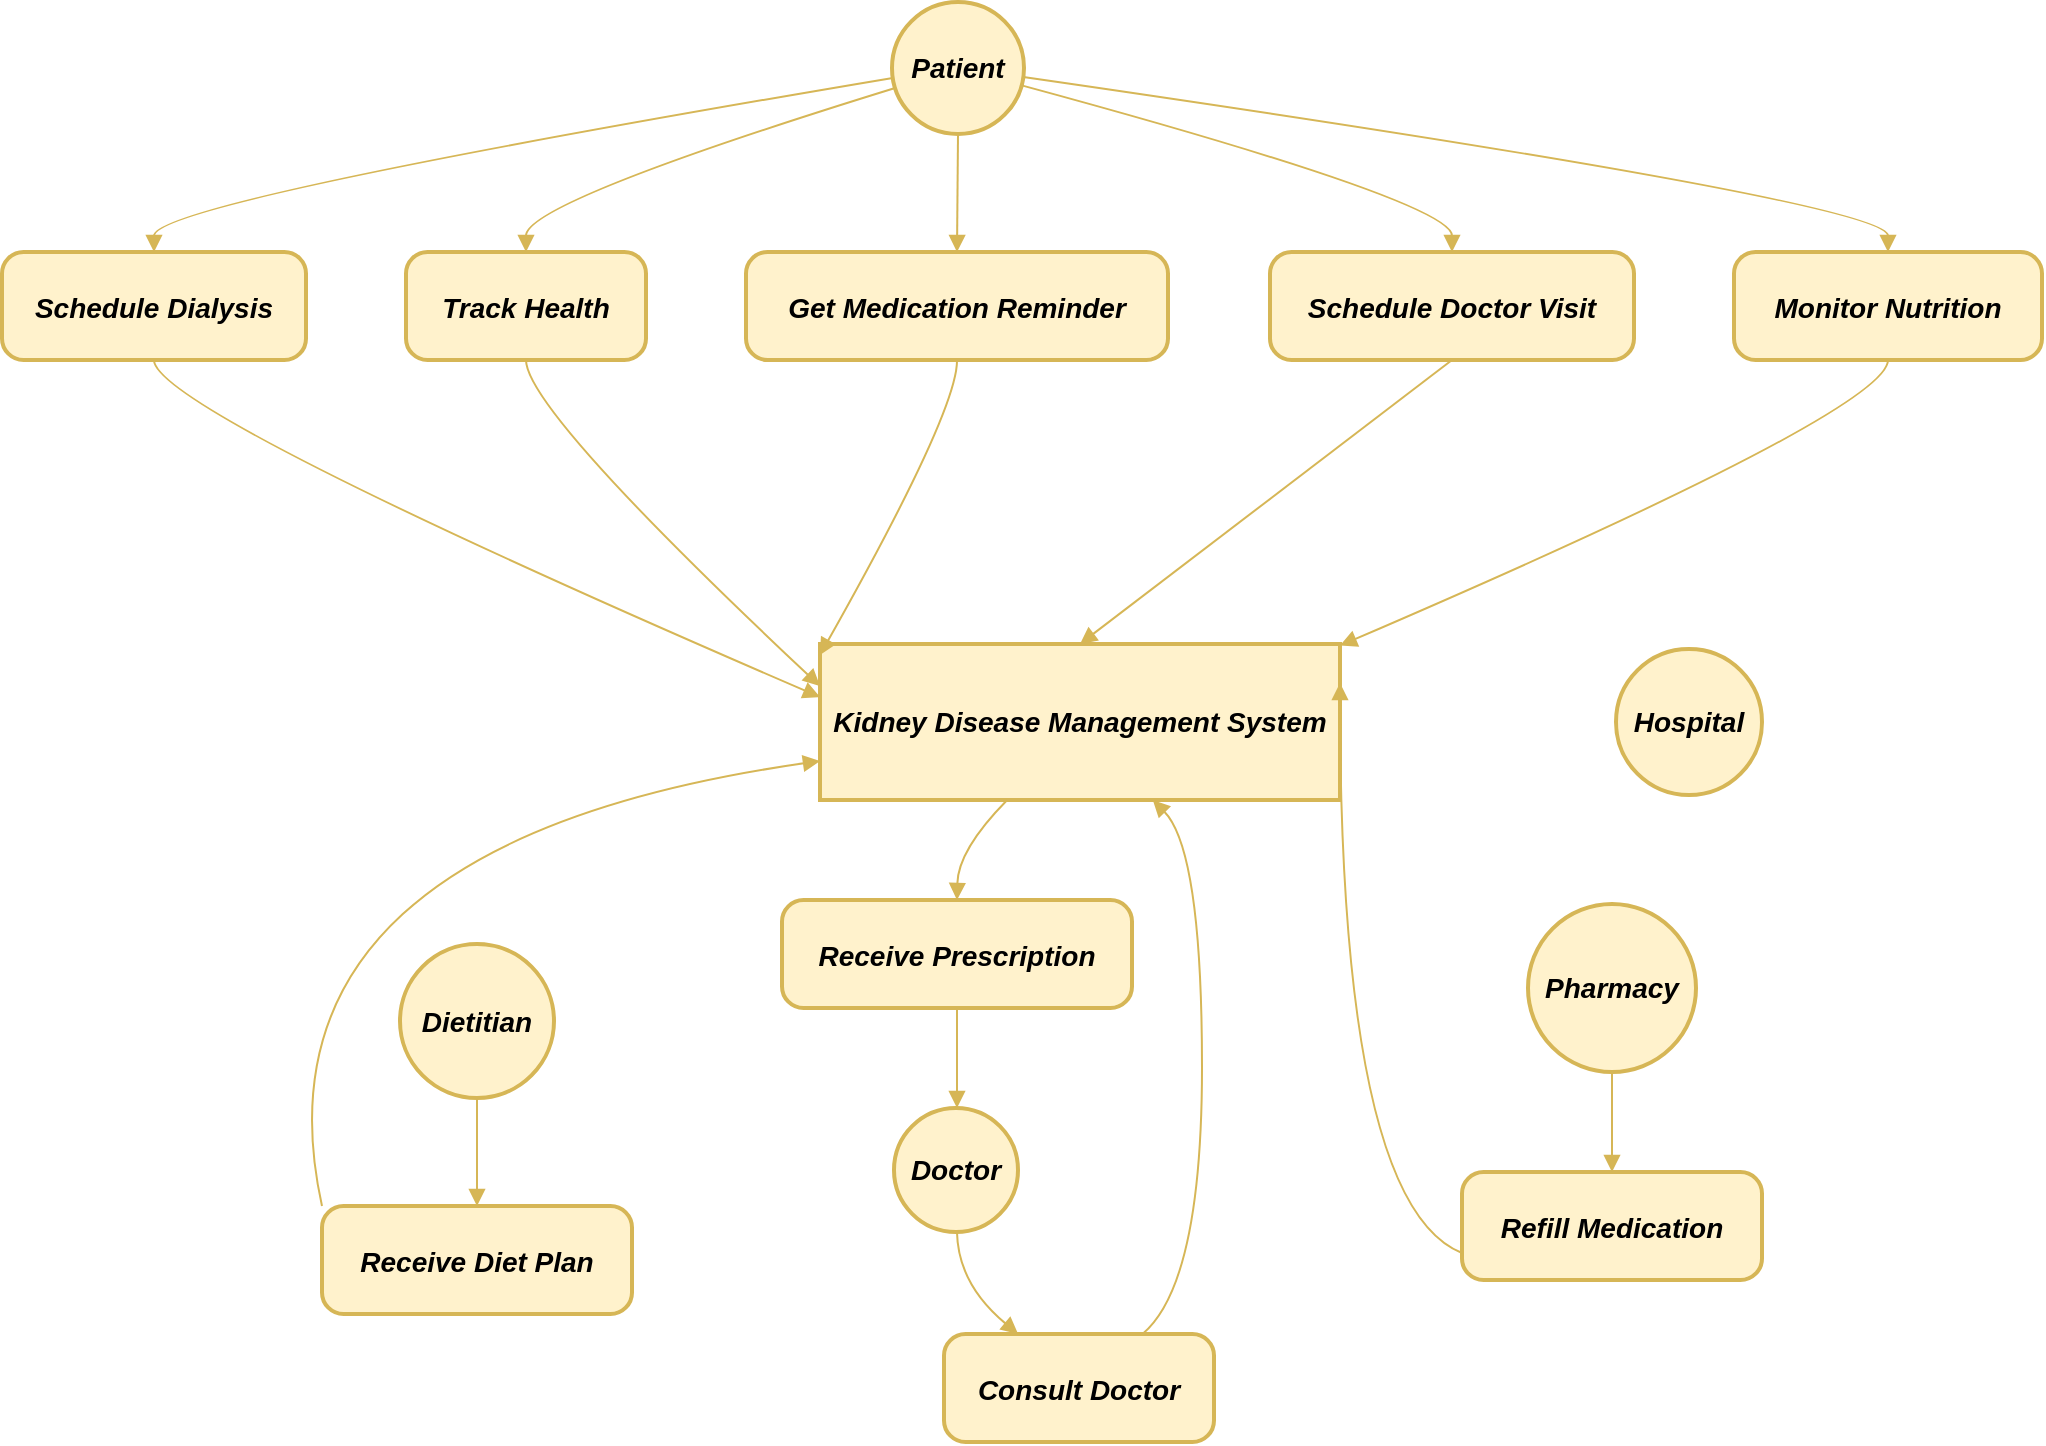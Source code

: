 <mxfile version="26.0.11">
  <diagram name="Page-1" id="SjibjlzIZxsYsudMbu_n">
    <mxGraphModel dx="1520" dy="877" grid="1" gridSize="10" guides="1" tooltips="1" connect="1" arrows="1" fold="1" page="1" pageScale="1" pageWidth="850" pageHeight="1100" math="0" shadow="0">
      <root>
        <mxCell id="0" />
        <mxCell id="1" parent="0" />
        <mxCell id="t0lr79SLwM5e_EB7GIX3-39" value="Patient" style="ellipse;aspect=fixed;strokeWidth=2;whiteSpace=wrap;fillColor=#fff2cc;strokeColor=#d6b656;fontSize=14;fontStyle=3" vertex="1" parent="1">
          <mxGeometry x="465" y="99" width="66" height="66" as="geometry" />
        </mxCell>
        <mxCell id="t0lr79SLwM5e_EB7GIX3-40" value="Doctor" style="ellipse;aspect=fixed;strokeWidth=2;whiteSpace=wrap;fillColor=#fff2cc;strokeColor=#d6b656;fontSize=14;fontStyle=3" vertex="1" parent="1">
          <mxGeometry x="466" y="652" width="62" height="62" as="geometry" />
        </mxCell>
        <mxCell id="t0lr79SLwM5e_EB7GIX3-41" value="Pharmacy" style="ellipse;aspect=fixed;strokeWidth=2;whiteSpace=wrap;fillColor=#fff2cc;strokeColor=#d6b656;fontSize=14;fontStyle=3" vertex="1" parent="1">
          <mxGeometry x="783" y="550" width="84" height="84" as="geometry" />
        </mxCell>
        <mxCell id="t0lr79SLwM5e_EB7GIX3-42" value="Hospital" style="ellipse;aspect=fixed;strokeWidth=2;whiteSpace=wrap;fillColor=#fff2cc;strokeColor=#d6b656;fontSize=14;fontStyle=3" vertex="1" parent="1">
          <mxGeometry x="827" y="422.5" width="73" height="73" as="geometry" />
        </mxCell>
        <mxCell id="t0lr79SLwM5e_EB7GIX3-43" value="Dietitian" style="ellipse;aspect=fixed;strokeWidth=2;whiteSpace=wrap;fillColor=#fff2cc;strokeColor=#d6b656;fontSize=14;fontStyle=3" vertex="1" parent="1">
          <mxGeometry x="219" y="570" width="77" height="77" as="geometry" />
        </mxCell>
        <mxCell id="t0lr79SLwM5e_EB7GIX3-44" value="Kidney Disease Management System" style="whiteSpace=wrap;strokeWidth=2;fillColor=#fff2cc;strokeColor=#d6b656;fontSize=14;fontStyle=3" vertex="1" parent="1">
          <mxGeometry x="429" y="420" width="260" height="78" as="geometry" />
        </mxCell>
        <mxCell id="t0lr79SLwM5e_EB7GIX3-45" value="Schedule Dialysis" style="rounded=1;arcSize=20;strokeWidth=2;fillColor=#fff2cc;strokeColor=#d6b656;fontSize=14;fontStyle=3" vertex="1" parent="1">
          <mxGeometry x="20" y="224" width="152" height="54" as="geometry" />
        </mxCell>
        <mxCell id="t0lr79SLwM5e_EB7GIX3-46" value="Track Health" style="rounded=1;arcSize=20;strokeWidth=2;fillColor=#fff2cc;strokeColor=#d6b656;fontSize=14;fontStyle=3" vertex="1" parent="1">
          <mxGeometry x="222" y="224" width="120" height="54" as="geometry" />
        </mxCell>
        <mxCell id="t0lr79SLwM5e_EB7GIX3-47" value="Get Medication Reminder" style="rounded=1;arcSize=20;strokeWidth=2;fillColor=#fff2cc;strokeColor=#d6b656;fontSize=14;fontStyle=3" vertex="1" parent="1">
          <mxGeometry x="392" y="224" width="211" height="54" as="geometry" />
        </mxCell>
        <mxCell id="t0lr79SLwM5e_EB7GIX3-48" value="Consult Doctor" style="rounded=1;arcSize=20;strokeWidth=2;fillColor=#fff2cc;strokeColor=#d6b656;fontSize=14;fontStyle=3" vertex="1" parent="1">
          <mxGeometry x="491" y="765" width="135" height="54" as="geometry" />
        </mxCell>
        <mxCell id="t0lr79SLwM5e_EB7GIX3-49" value="Receive Prescription" style="rounded=1;arcSize=20;strokeWidth=2;fillColor=#fff2cc;strokeColor=#d6b656;fontSize=14;fontStyle=3" vertex="1" parent="1">
          <mxGeometry x="410" y="548" width="175" height="54" as="geometry" />
        </mxCell>
        <mxCell id="t0lr79SLwM5e_EB7GIX3-50" value="Refill Medication" style="rounded=1;arcSize=20;strokeWidth=2;fillColor=#fff2cc;strokeColor=#d6b656;fontSize=14;fontStyle=3" vertex="1" parent="1">
          <mxGeometry x="750" y="684" width="150" height="54" as="geometry" />
        </mxCell>
        <mxCell id="t0lr79SLwM5e_EB7GIX3-51" value="Receive Diet Plan" style="rounded=1;arcSize=20;strokeWidth=2;fillColor=#fff2cc;strokeColor=#d6b656;fontSize=14;fontStyle=3" vertex="1" parent="1">
          <mxGeometry x="180" y="701" width="155" height="54" as="geometry" />
        </mxCell>
        <mxCell id="t0lr79SLwM5e_EB7GIX3-52" value="Monitor Nutrition" style="rounded=1;arcSize=20;strokeWidth=2;fillColor=#fff2cc;strokeColor=#d6b656;fontSize=14;fontStyle=3" vertex="1" parent="1">
          <mxGeometry x="886" y="224" width="154" height="54" as="geometry" />
        </mxCell>
        <mxCell id="t0lr79SLwM5e_EB7GIX3-53" value="Schedule Doctor Visit" style="rounded=1;arcSize=20;strokeWidth=2;fillColor=#fff2cc;strokeColor=#d6b656;fontSize=14;fontStyle=3" vertex="1" parent="1">
          <mxGeometry x="654" y="224" width="182" height="54" as="geometry" />
        </mxCell>
        <mxCell id="t0lr79SLwM5e_EB7GIX3-54" value="" style="curved=1;startArrow=none;endArrow=block;exitX=0;exitY=0.58;entryX=0.5;entryY=0;rounded=0;fillColor=#fff2cc;strokeColor=#d6b656;fontSize=14;fontStyle=3" edge="1" parent="1" source="t0lr79SLwM5e_EB7GIX3-39" target="t0lr79SLwM5e_EB7GIX3-45">
          <mxGeometry relative="1" as="geometry">
            <Array as="points">
              <mxPoint x="96" y="199" />
            </Array>
          </mxGeometry>
        </mxCell>
        <mxCell id="t0lr79SLwM5e_EB7GIX3-55" value="" style="curved=1;startArrow=none;endArrow=block;exitX=0;exitY=0.66;entryX=0.5;entryY=0;rounded=0;fillColor=#fff2cc;strokeColor=#d6b656;fontSize=14;fontStyle=3" edge="1" parent="1" source="t0lr79SLwM5e_EB7GIX3-39" target="t0lr79SLwM5e_EB7GIX3-46">
          <mxGeometry relative="1" as="geometry">
            <Array as="points">
              <mxPoint x="282" y="199" />
            </Array>
          </mxGeometry>
        </mxCell>
        <mxCell id="t0lr79SLwM5e_EB7GIX3-56" value="" style="curved=1;startArrow=none;endArrow=block;exitX=0.5;exitY=1;entryX=0.5;entryY=0;rounded=0;fillColor=#fff2cc;strokeColor=#d6b656;fontSize=14;fontStyle=3" edge="1" parent="1" source="t0lr79SLwM5e_EB7GIX3-39" target="t0lr79SLwM5e_EB7GIX3-47">
          <mxGeometry relative="1" as="geometry">
            <Array as="points" />
          </mxGeometry>
        </mxCell>
        <mxCell id="t0lr79SLwM5e_EB7GIX3-57" value="" style="curved=1;startArrow=none;endArrow=block;exitX=1;exitY=0.64;entryX=0.5;entryY=0;rounded=0;fillColor=#fff2cc;strokeColor=#d6b656;fontSize=14;fontStyle=3" edge="1" parent="1" source="t0lr79SLwM5e_EB7GIX3-39" target="t0lr79SLwM5e_EB7GIX3-53">
          <mxGeometry relative="1" as="geometry">
            <Array as="points">
              <mxPoint x="745" y="199" />
            </Array>
          </mxGeometry>
        </mxCell>
        <mxCell id="t0lr79SLwM5e_EB7GIX3-58" value="" style="curved=1;startArrow=none;endArrow=block;exitX=0.5;exitY=1;entryX=0;entryY=0.34;rounded=0;fillColor=#fff2cc;strokeColor=#d6b656;fontSize=14;fontStyle=3" edge="1" parent="1" source="t0lr79SLwM5e_EB7GIX3-45" target="t0lr79SLwM5e_EB7GIX3-44">
          <mxGeometry relative="1" as="geometry">
            <Array as="points">
              <mxPoint x="96" y="303" />
            </Array>
          </mxGeometry>
        </mxCell>
        <mxCell id="t0lr79SLwM5e_EB7GIX3-59" value="" style="curved=1;startArrow=none;endArrow=block;exitX=0.5;exitY=1;entryX=0;entryY=0.27;rounded=0;fillColor=#fff2cc;strokeColor=#d6b656;fontSize=14;fontStyle=3" edge="1" parent="1" source="t0lr79SLwM5e_EB7GIX3-46" target="t0lr79SLwM5e_EB7GIX3-44">
          <mxGeometry relative="1" as="geometry">
            <Array as="points">
              <mxPoint x="282" y="303" />
            </Array>
          </mxGeometry>
        </mxCell>
        <mxCell id="t0lr79SLwM5e_EB7GIX3-60" value="" style="curved=1;startArrow=none;endArrow=block;exitX=0.5;exitY=1;entryX=0;entryY=0.07;rounded=0;fillColor=#fff2cc;strokeColor=#d6b656;fontSize=14;fontStyle=3" edge="1" parent="1" source="t0lr79SLwM5e_EB7GIX3-47" target="t0lr79SLwM5e_EB7GIX3-44">
          <mxGeometry relative="1" as="geometry">
            <Array as="points">
              <mxPoint x="498" y="303" />
            </Array>
          </mxGeometry>
        </mxCell>
        <mxCell id="t0lr79SLwM5e_EB7GIX3-61" value="" style="curved=1;startArrow=none;endArrow=block;exitX=0.5;exitY=1;entryX=0.5;entryY=0;rounded=0;fillColor=#fff2cc;strokeColor=#d6b656;fontSize=14;fontStyle=3" edge="1" parent="1" source="t0lr79SLwM5e_EB7GIX3-53" target="t0lr79SLwM5e_EB7GIX3-44">
          <mxGeometry relative="1" as="geometry">
            <Array as="points" />
          </mxGeometry>
        </mxCell>
        <mxCell id="t0lr79SLwM5e_EB7GIX3-62" value="" style="curved=1;startArrow=none;endArrow=block;exitX=0.51;exitY=1.01;entryX=0.27;entryY=-0.01;rounded=0;fillColor=#fff2cc;strokeColor=#d6b656;fontSize=14;fontStyle=3" edge="1" parent="1" source="t0lr79SLwM5e_EB7GIX3-40" target="t0lr79SLwM5e_EB7GIX3-48">
          <mxGeometry relative="1" as="geometry">
            <Array as="points">
              <mxPoint x="498" y="740" />
            </Array>
          </mxGeometry>
        </mxCell>
        <mxCell id="t0lr79SLwM5e_EB7GIX3-63" value="" style="curved=1;startArrow=none;endArrow=block;exitX=0.74;exitY=-0.01;entryX=0.64;entryY=1;rounded=0;fillColor=#fff2cc;strokeColor=#d6b656;fontSize=14;fontStyle=3" edge="1" parent="1" source="t0lr79SLwM5e_EB7GIX3-48" target="t0lr79SLwM5e_EB7GIX3-44">
          <mxGeometry relative="1" as="geometry">
            <Array as="points">
              <mxPoint x="620" y="740" />
              <mxPoint x="620" y="523" />
            </Array>
          </mxGeometry>
        </mxCell>
        <mxCell id="t0lr79SLwM5e_EB7GIX3-64" value="" style="curved=1;startArrow=none;endArrow=block;exitX=0.36;exitY=1;entryX=0.5;entryY=0;rounded=0;fillColor=#fff2cc;strokeColor=#d6b656;fontSize=14;fontStyle=3" edge="1" parent="1" source="t0lr79SLwM5e_EB7GIX3-44" target="t0lr79SLwM5e_EB7GIX3-49">
          <mxGeometry relative="1" as="geometry">
            <Array as="points">
              <mxPoint x="498" y="523" />
            </Array>
          </mxGeometry>
        </mxCell>
        <mxCell id="t0lr79SLwM5e_EB7GIX3-65" value="" style="curved=1;startArrow=none;endArrow=block;exitX=0.5;exitY=1;entryX=0.51;entryY=0;rounded=0;fillColor=#fff2cc;strokeColor=#d6b656;fontSize=14;fontStyle=3" edge="1" parent="1" source="t0lr79SLwM5e_EB7GIX3-49" target="t0lr79SLwM5e_EB7GIX3-40">
          <mxGeometry relative="1" as="geometry">
            <Array as="points" />
          </mxGeometry>
        </mxCell>
        <mxCell id="t0lr79SLwM5e_EB7GIX3-66" value="" style="curved=1;startArrow=none;endArrow=block;exitX=0.5;exitY=1;entryX=0.5;entryY=0;rounded=0;fillColor=#fff2cc;strokeColor=#d6b656;fontSize=14;fontStyle=3" edge="1" parent="1" source="t0lr79SLwM5e_EB7GIX3-41" target="t0lr79SLwM5e_EB7GIX3-50">
          <mxGeometry relative="1" as="geometry">
            <Array as="points" />
          </mxGeometry>
        </mxCell>
        <mxCell id="t0lr79SLwM5e_EB7GIX3-67" value="" style="curved=1;startArrow=none;endArrow=block;exitX=0;exitY=0.75;entryX=1;entryY=0.25;rounded=0;exitDx=0;exitDy=0;fillColor=#fff2cc;strokeColor=#d6b656;fontSize=14;fontStyle=3" edge="1" parent="1" source="t0lr79SLwM5e_EB7GIX3-50" target="t0lr79SLwM5e_EB7GIX3-44">
          <mxGeometry relative="1" as="geometry">
            <Array as="points">
              <mxPoint x="689" y="700" />
            </Array>
          </mxGeometry>
        </mxCell>
        <mxCell id="t0lr79SLwM5e_EB7GIX3-68" value="" style="curved=1;startArrow=none;endArrow=block;exitX=0.5;exitY=1.01;entryX=0.5;entryY=0;rounded=0;fillColor=#fff2cc;strokeColor=#d6b656;fontSize=14;fontStyle=3" edge="1" parent="1" source="t0lr79SLwM5e_EB7GIX3-43" target="t0lr79SLwM5e_EB7GIX3-51">
          <mxGeometry relative="1" as="geometry">
            <Array as="points" />
          </mxGeometry>
        </mxCell>
        <mxCell id="t0lr79SLwM5e_EB7GIX3-69" value="" style="curved=1;startArrow=none;endArrow=block;exitX=0;exitY=0;entryX=0;entryY=0.75;rounded=0;exitDx=0;exitDy=0;entryDx=0;entryDy=0;fillColor=#fff2cc;strokeColor=#d6b656;fontSize=14;fontStyle=3" edge="1" parent="1" source="t0lr79SLwM5e_EB7GIX3-51" target="t0lr79SLwM5e_EB7GIX3-44">
          <mxGeometry relative="1" as="geometry">
            <Array as="points">
              <mxPoint x="140" y="520" />
            </Array>
          </mxGeometry>
        </mxCell>
        <mxCell id="t0lr79SLwM5e_EB7GIX3-70" value="" style="curved=1;startArrow=none;endArrow=block;exitX=1;exitY=0.57;entryX=0.5;entryY=0;rounded=0;fillColor=#fff2cc;strokeColor=#d6b656;fontSize=14;fontStyle=3" edge="1" parent="1" source="t0lr79SLwM5e_EB7GIX3-39" target="t0lr79SLwM5e_EB7GIX3-52">
          <mxGeometry relative="1" as="geometry">
            <Array as="points">
              <mxPoint x="963" y="199" />
            </Array>
          </mxGeometry>
        </mxCell>
        <mxCell id="t0lr79SLwM5e_EB7GIX3-71" value="" style="curved=1;startArrow=none;endArrow=block;exitX=0.5;exitY=1;entryX=1;entryY=0.01;rounded=0;fillColor=#fff2cc;strokeColor=#d6b656;fontSize=14;fontStyle=3" edge="1" parent="1" source="t0lr79SLwM5e_EB7GIX3-52" target="t0lr79SLwM5e_EB7GIX3-44">
          <mxGeometry relative="1" as="geometry">
            <Array as="points">
              <mxPoint x="963" y="303" />
            </Array>
          </mxGeometry>
        </mxCell>
      </root>
    </mxGraphModel>
  </diagram>
</mxfile>
